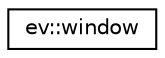digraph "Graphical Class Hierarchy"
{
 // LATEX_PDF_SIZE
  edge [fontname="Helvetica",fontsize="10",labelfontname="Helvetica",labelfontsize="10"];
  node [fontname="Helvetica",fontsize="10",shape=record];
  rankdir="LR";
  Node0 [label="ev::window",height=0.2,width=0.4,color="black", fillcolor="white", style="filled",URL="$classev_1_1window.html",tooltip=" "];
}
